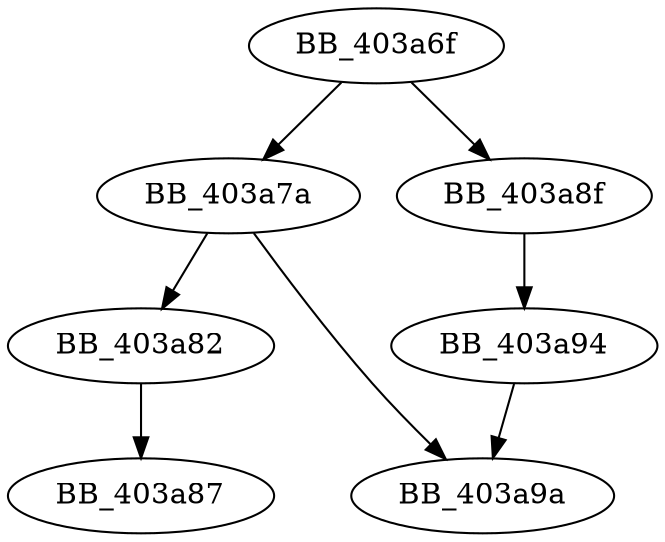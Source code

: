 DiGraph __set_errno_from_matherr{
BB_403a6f->BB_403a7a
BB_403a6f->BB_403a8f
BB_403a7a->BB_403a82
BB_403a7a->BB_403a9a
BB_403a82->BB_403a87
BB_403a8f->BB_403a94
BB_403a94->BB_403a9a
}
